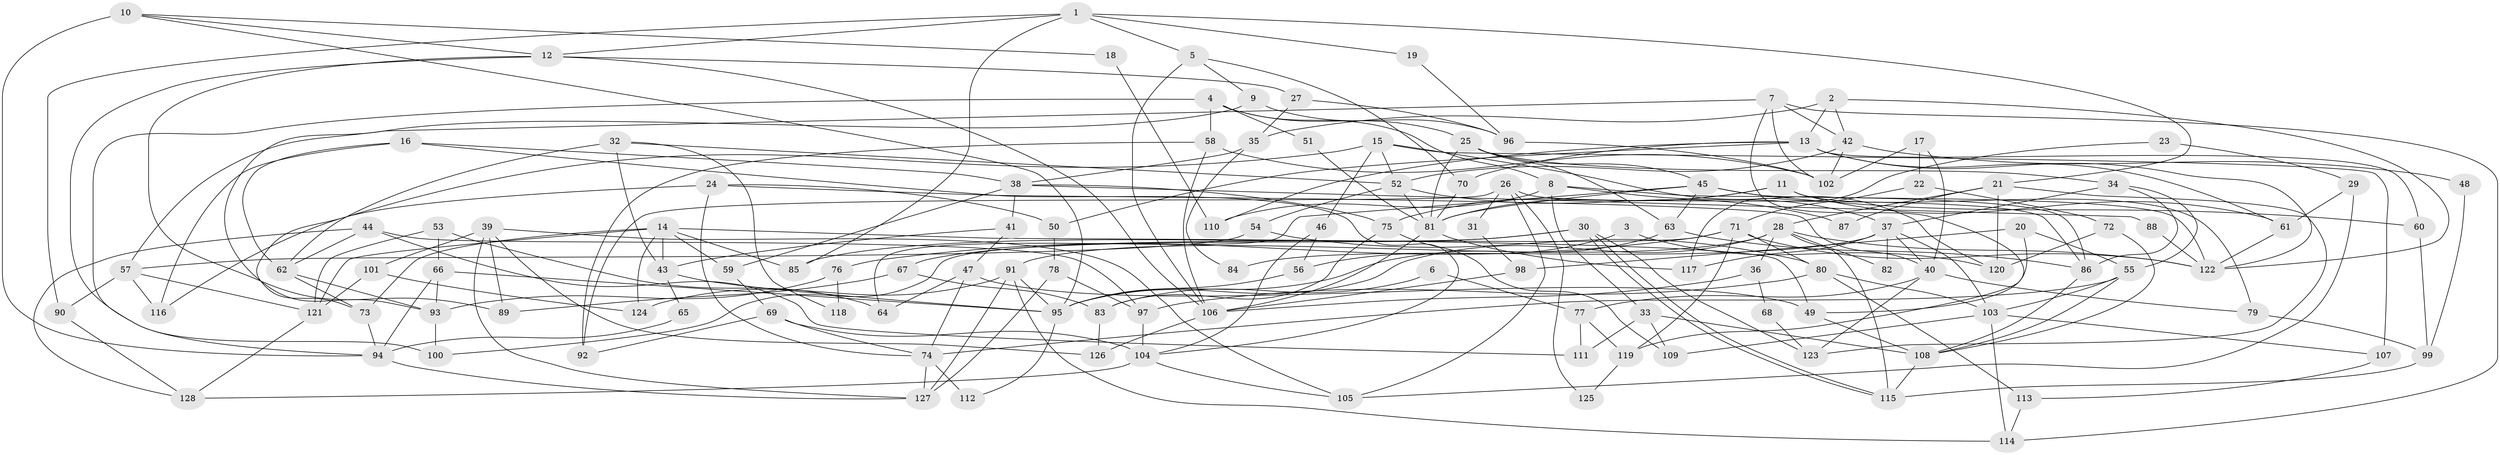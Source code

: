 // coarse degree distribution, {12: 0.0196078431372549, 15: 0.058823529411764705, 2: 0.0784313725490196, 10: 0.0196078431372549, 5: 0.13725490196078433, 11: 0.0392156862745098, 3: 0.21568627450980393, 8: 0.058823529411764705, 13: 0.0196078431372549, 4: 0.13725490196078433, 9: 0.0392156862745098, 7: 0.09803921568627451, 17: 0.0196078431372549, 6: 0.058823529411764705}
// Generated by graph-tools (version 1.1) at 2025/18/03/04/25 18:18:44]
// undirected, 128 vertices, 256 edges
graph export_dot {
graph [start="1"]
  node [color=gray90,style=filled];
  1;
  2;
  3;
  4;
  5;
  6;
  7;
  8;
  9;
  10;
  11;
  12;
  13;
  14;
  15;
  16;
  17;
  18;
  19;
  20;
  21;
  22;
  23;
  24;
  25;
  26;
  27;
  28;
  29;
  30;
  31;
  32;
  33;
  34;
  35;
  36;
  37;
  38;
  39;
  40;
  41;
  42;
  43;
  44;
  45;
  46;
  47;
  48;
  49;
  50;
  51;
  52;
  53;
  54;
  55;
  56;
  57;
  58;
  59;
  60;
  61;
  62;
  63;
  64;
  65;
  66;
  67;
  68;
  69;
  70;
  71;
  72;
  73;
  74;
  75;
  76;
  77;
  78;
  79;
  80;
  81;
  82;
  83;
  84;
  85;
  86;
  87;
  88;
  89;
  90;
  91;
  92;
  93;
  94;
  95;
  96;
  97;
  98;
  99;
  100;
  101;
  102;
  103;
  104;
  105;
  106;
  107;
  108;
  109;
  110;
  111;
  112;
  113;
  114;
  115;
  116;
  117;
  118;
  119;
  120;
  121;
  122;
  123;
  124;
  125;
  126;
  127;
  128;
  1 -- 12;
  1 -- 85;
  1 -- 5;
  1 -- 19;
  1 -- 21;
  1 -- 90;
  2 -- 122;
  2 -- 42;
  2 -- 13;
  2 -- 35;
  3 -- 120;
  3 -- 56;
  4 -- 94;
  4 -- 25;
  4 -- 8;
  4 -- 51;
  4 -- 58;
  5 -- 106;
  5 -- 9;
  5 -- 70;
  6 -- 77;
  6 -- 83;
  7 -- 57;
  7 -- 102;
  7 -- 42;
  7 -- 114;
  7 -- 119;
  8 -- 33;
  8 -- 37;
  8 -- 86;
  8 -- 110;
  9 -- 96;
  9 -- 93;
  10 -- 94;
  10 -- 95;
  10 -- 12;
  10 -- 18;
  11 -- 81;
  11 -- 61;
  11 -- 75;
  11 -- 79;
  12 -- 100;
  12 -- 27;
  12 -- 89;
  12 -- 106;
  13 -- 70;
  13 -- 50;
  13 -- 60;
  13 -- 61;
  13 -- 110;
  13 -- 122;
  14 -- 49;
  14 -- 121;
  14 -- 43;
  14 -- 59;
  14 -- 73;
  14 -- 85;
  14 -- 124;
  15 -- 107;
  15 -- 73;
  15 -- 46;
  15 -- 52;
  15 -- 120;
  16 -- 62;
  16 -- 116;
  16 -- 38;
  16 -- 104;
  17 -- 102;
  17 -- 22;
  17 -- 40;
  18 -- 110;
  19 -- 96;
  20 -- 55;
  20 -- 49;
  20 -- 98;
  21 -- 28;
  21 -- 87;
  21 -- 120;
  21 -- 123;
  22 -- 72;
  22 -- 71;
  23 -- 29;
  23 -- 117;
  24 -- 40;
  24 -- 74;
  24 -- 50;
  24 -- 116;
  25 -- 81;
  25 -- 63;
  25 -- 34;
  25 -- 45;
  26 -- 105;
  26 -- 86;
  26 -- 31;
  26 -- 92;
  26 -- 125;
  27 -- 35;
  27 -- 96;
  28 -- 115;
  28 -- 122;
  28 -- 36;
  28 -- 82;
  28 -- 91;
  28 -- 95;
  29 -- 105;
  29 -- 61;
  30 -- 123;
  30 -- 115;
  30 -- 115;
  30 -- 67;
  30 -- 85;
  31 -- 98;
  32 -- 52;
  32 -- 62;
  32 -- 43;
  32 -- 118;
  33 -- 108;
  33 -- 109;
  33 -- 111;
  34 -- 55;
  34 -- 37;
  34 -- 86;
  35 -- 38;
  35 -- 84;
  36 -- 106;
  36 -- 68;
  37 -- 40;
  37 -- 82;
  37 -- 84;
  37 -- 103;
  37 -- 117;
  38 -- 75;
  38 -- 41;
  38 -- 59;
  38 -- 88;
  39 -- 101;
  39 -- 127;
  39 -- 89;
  39 -- 105;
  39 -- 126;
  40 -- 77;
  40 -- 79;
  40 -- 123;
  41 -- 43;
  41 -- 47;
  42 -- 52;
  42 -- 48;
  42 -- 102;
  43 -- 65;
  43 -- 95;
  44 -- 111;
  44 -- 97;
  44 -- 62;
  44 -- 128;
  45 -- 63;
  45 -- 60;
  45 -- 64;
  45 -- 81;
  45 -- 122;
  46 -- 104;
  46 -- 56;
  47 -- 74;
  47 -- 49;
  47 -- 64;
  48 -- 99;
  49 -- 108;
  50 -- 78;
  51 -- 81;
  52 -- 81;
  52 -- 54;
  52 -- 87;
  53 -- 64;
  53 -- 66;
  53 -- 121;
  54 -- 57;
  54 -- 80;
  55 -- 103;
  55 -- 108;
  55 -- 74;
  56 -- 95;
  57 -- 90;
  57 -- 121;
  57 -- 116;
  58 -- 92;
  58 -- 102;
  58 -- 106;
  59 -- 69;
  60 -- 99;
  61 -- 122;
  62 -- 93;
  62 -- 73;
  63 -- 95;
  63 -- 86;
  65 -- 94;
  66 -- 95;
  66 -- 94;
  66 -- 93;
  67 -- 89;
  67 -- 83;
  68 -- 123;
  69 -- 74;
  69 -- 92;
  69 -- 104;
  70 -- 81;
  71 -- 122;
  71 -- 80;
  71 -- 76;
  71 -- 100;
  71 -- 119;
  72 -- 120;
  72 -- 108;
  73 -- 94;
  74 -- 127;
  74 -- 112;
  75 -- 83;
  75 -- 109;
  76 -- 93;
  76 -- 118;
  77 -- 119;
  77 -- 111;
  78 -- 97;
  78 -- 127;
  79 -- 99;
  80 -- 103;
  80 -- 97;
  80 -- 113;
  81 -- 106;
  81 -- 117;
  83 -- 126;
  86 -- 108;
  88 -- 122;
  90 -- 128;
  91 -- 95;
  91 -- 114;
  91 -- 124;
  91 -- 127;
  93 -- 100;
  94 -- 127;
  95 -- 112;
  96 -- 102;
  97 -- 104;
  98 -- 106;
  99 -- 115;
  101 -- 124;
  101 -- 121;
  103 -- 114;
  103 -- 107;
  103 -- 109;
  104 -- 105;
  104 -- 128;
  106 -- 126;
  107 -- 113;
  108 -- 115;
  113 -- 114;
  119 -- 125;
  121 -- 128;
}
